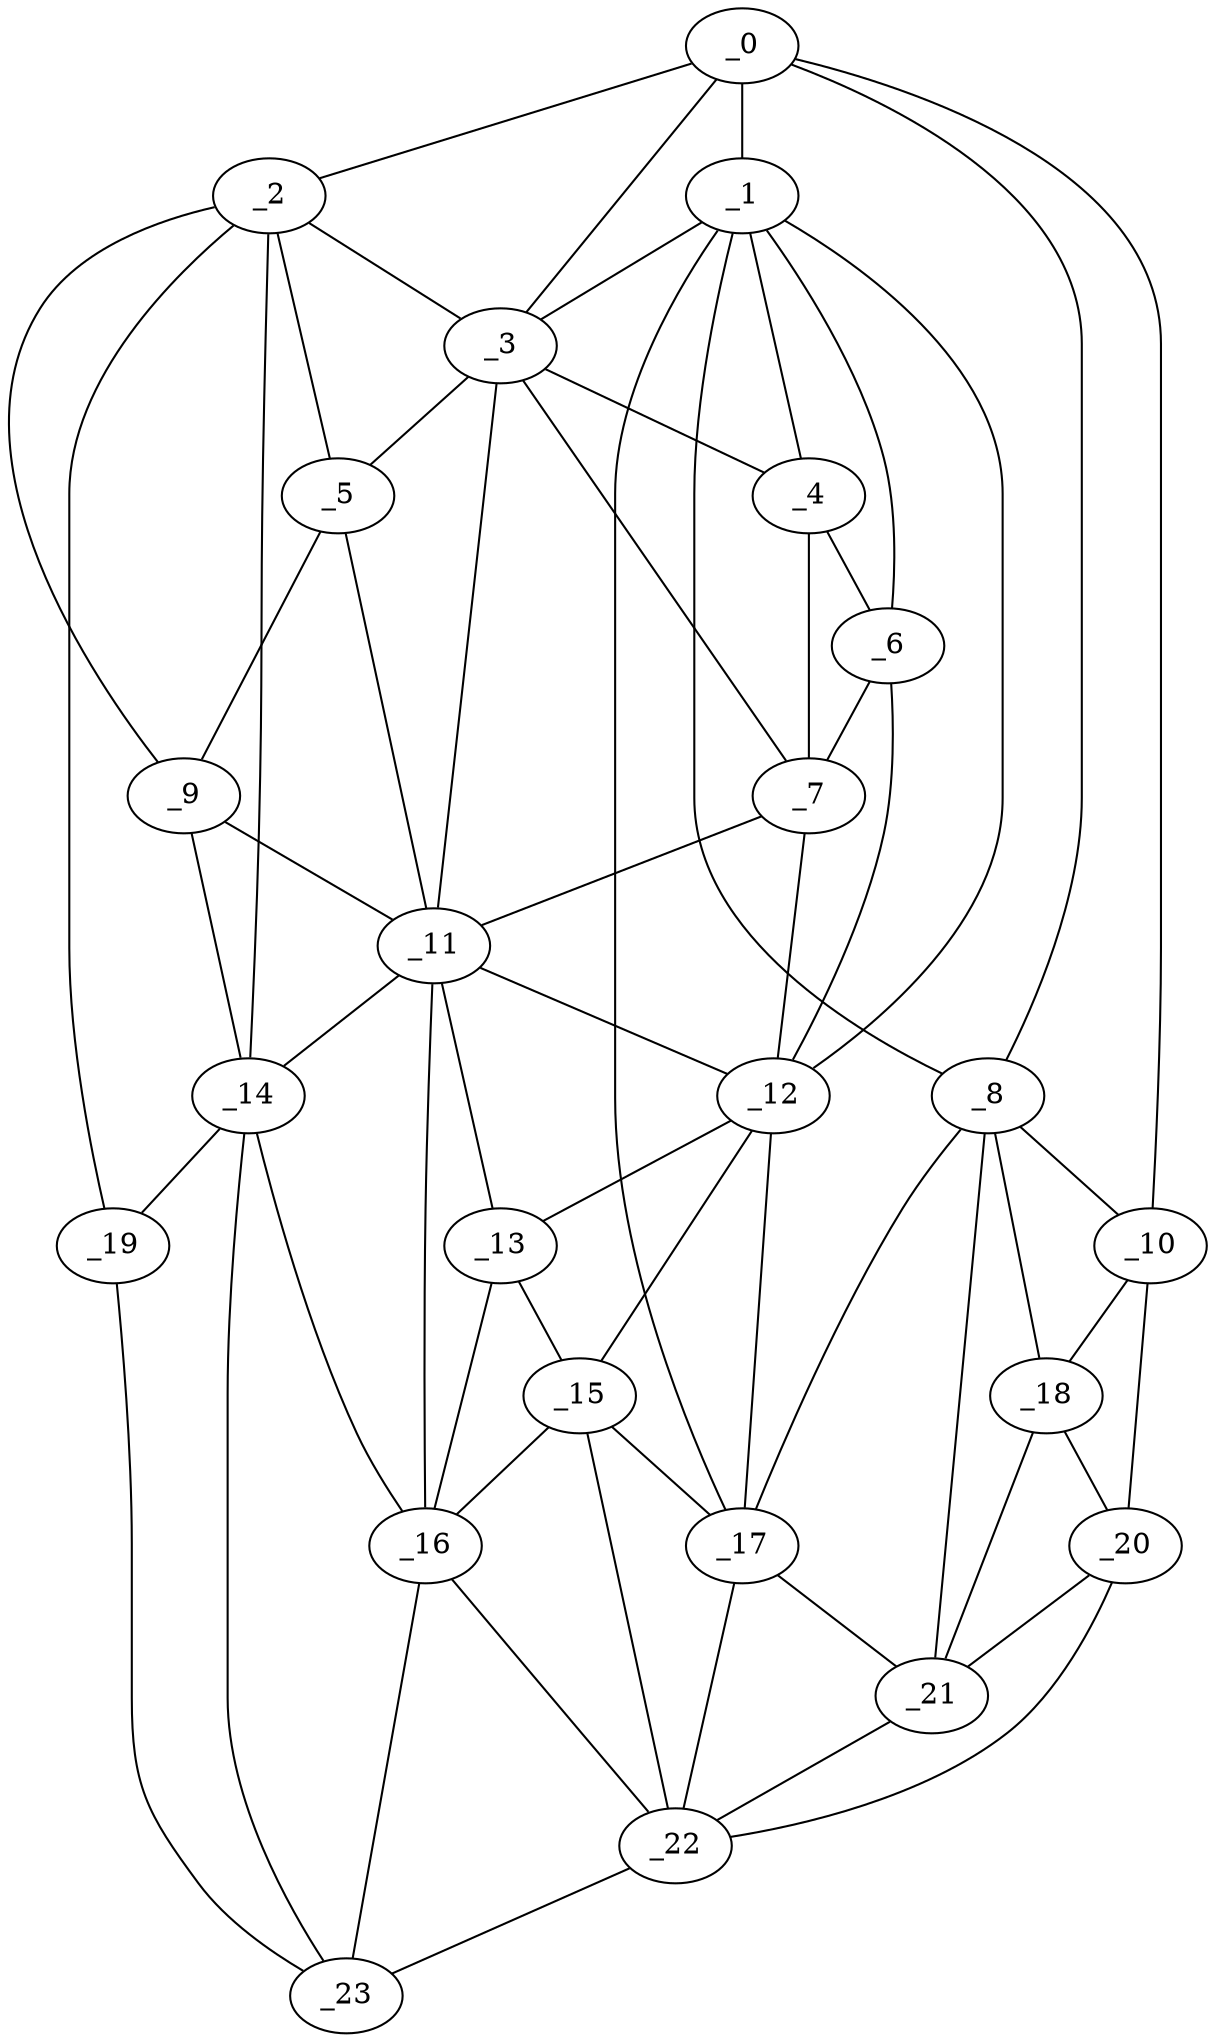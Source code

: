 graph "obj13__45.gxl" {
	_0	 [x=35,
		y=26];
	_1	 [x=37,
		y=32];
	_0 -- _1	 [valence=1];
	_2	 [x=38,
		y=106];
	_0 -- _2	 [valence=1];
	_3	 [x=40,
		y=64];
	_0 -- _3	 [valence=2];
	_8	 [x=50,
		y=18];
	_0 -- _8	 [valence=1];
	_10	 [x=53,
		y=5];
	_0 -- _10	 [valence=1];
	_1 -- _3	 [valence=2];
	_4	 [x=42,
		y=57];
	_1 -- _4	 [valence=2];
	_6	 [x=48,
		y=56];
	_1 -- _6	 [valence=2];
	_1 -- _8	 [valence=2];
	_12	 [x=60,
		y=55];
	_1 -- _12	 [valence=2];
	_17	 [x=72,
		y=42];
	_1 -- _17	 [valence=2];
	_2 -- _3	 [valence=2];
	_5	 [x=42,
		y=98];
	_2 -- _5	 [valence=1];
	_9	 [x=50,
		y=100];
	_2 -- _9	 [valence=2];
	_14	 [x=62,
		y=103];
	_2 -- _14	 [valence=2];
	_19	 [x=73,
		y=117];
	_2 -- _19	 [valence=1];
	_3 -- _4	 [valence=1];
	_3 -- _5	 [valence=2];
	_7	 [x=49,
		y=63];
	_3 -- _7	 [valence=2];
	_11	 [x=55,
		y=67];
	_3 -- _11	 [valence=2];
	_4 -- _6	 [valence=2];
	_4 -- _7	 [valence=1];
	_5 -- _9	 [valence=2];
	_5 -- _11	 [valence=1];
	_6 -- _7	 [valence=2];
	_6 -- _12	 [valence=2];
	_7 -- _11	 [valence=1];
	_7 -- _12	 [valence=1];
	_8 -- _10	 [valence=2];
	_8 -- _17	 [valence=1];
	_18	 [x=73,
		y=12];
	_8 -- _18	 [valence=2];
	_21	 [x=78,
		y=25];
	_8 -- _21	 [valence=2];
	_9 -- _11	 [valence=2];
	_9 -- _14	 [valence=2];
	_10 -- _18	 [valence=2];
	_20	 [x=76,
		y=5];
	_10 -- _20	 [valence=1];
	_11 -- _12	 [valence=1];
	_13	 [x=61,
		y=64];
	_11 -- _13	 [valence=2];
	_11 -- _14	 [valence=1];
	_16	 [x=69,
		y=65];
	_11 -- _16	 [valence=2];
	_12 -- _13	 [valence=1];
	_15	 [x=68,
		y=54];
	_12 -- _15	 [valence=2];
	_12 -- _17	 [valence=2];
	_13 -- _15	 [valence=2];
	_13 -- _16	 [valence=1];
	_14 -- _16	 [valence=2];
	_14 -- _19	 [valence=2];
	_23	 [x=94,
		y=120];
	_14 -- _23	 [valence=1];
	_15 -- _16	 [valence=2];
	_15 -- _17	 [valence=1];
	_22	 [x=94,
		y=32];
	_15 -- _22	 [valence=2];
	_16 -- _22	 [valence=1];
	_16 -- _23	 [valence=2];
	_17 -- _21	 [valence=2];
	_17 -- _22	 [valence=2];
	_18 -- _20	 [valence=2];
	_18 -- _21	 [valence=2];
	_19 -- _23	 [valence=1];
	_20 -- _21	 [valence=1];
	_20 -- _22	 [valence=1];
	_21 -- _22	 [valence=2];
	_22 -- _23	 [valence=1];
}
